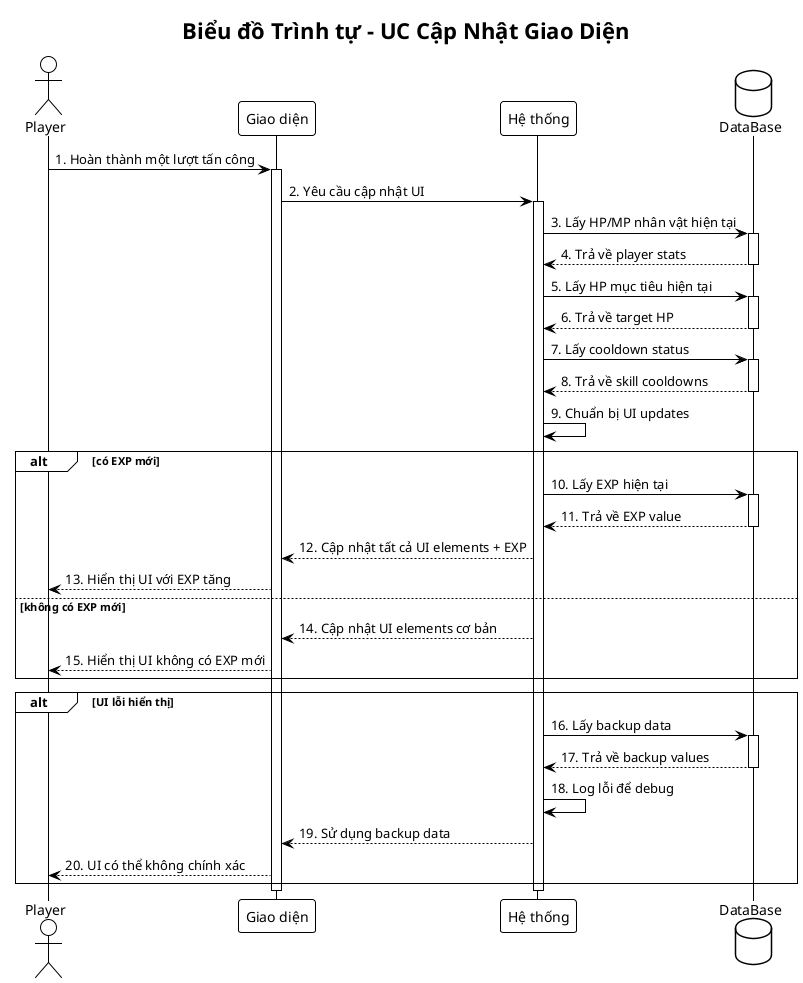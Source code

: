 @startuml Sequence_UC5_Cap_Nhat_UI
!theme plain

title Biểu đồ Trình tự - UC Cập Nhật Giao Diện

actor Player
participant "Giao diện" as UI
participant "Hệ thống" as System
database "DataBase" as DB

Player -> UI: 1. Hoàn thành một lượt tấn công
activate UI
UI -> System: 2. Yêu cầu cập nhật UI
activate System

System -> DB: 3. Lấy HP/MP nhân vật hiện tại
activate DB
DB --> System: 4. Trả về player stats
deactivate DB

System -> DB: 5. Lấy HP mục tiêu hiện tại
activate DB
DB --> System: 6. Trả về target HP
deactivate DB

System -> DB: 7. Lấy cooldown status
activate DB
DB --> System: 8. Trả về skill cooldowns
deactivate DB

System -> System: 9. Chuẩn bị UI updates

alt có EXP mới
    System -> DB: 10. Lấy EXP hiện tại
    activate DB
    DB --> System: 11. Trả về EXP value
    deactivate DB
    
    System --> UI: 12. Cập nhật tất cả UI elements + EXP
    UI --> Player: 13. Hiển thị UI với EXP tăng
    
else không có EXP mới
    System --> UI: 14. Cập nhật UI elements cơ bản
    UI --> Player: 15. Hiển thị UI không có EXP mới
end

alt UI lỗi hiển thị
    System -> DB: 16. Lấy backup data
    activate DB
    DB --> System: 17. Trả về backup values
    deactivate DB
    
    System -> System: 18. Log lỗi để debug
    System --> UI: 19. Sử dụng backup data
    UI --> Player: 20. UI có thể không chính xác
end

deactivate System
deactivate UI

@enduml


